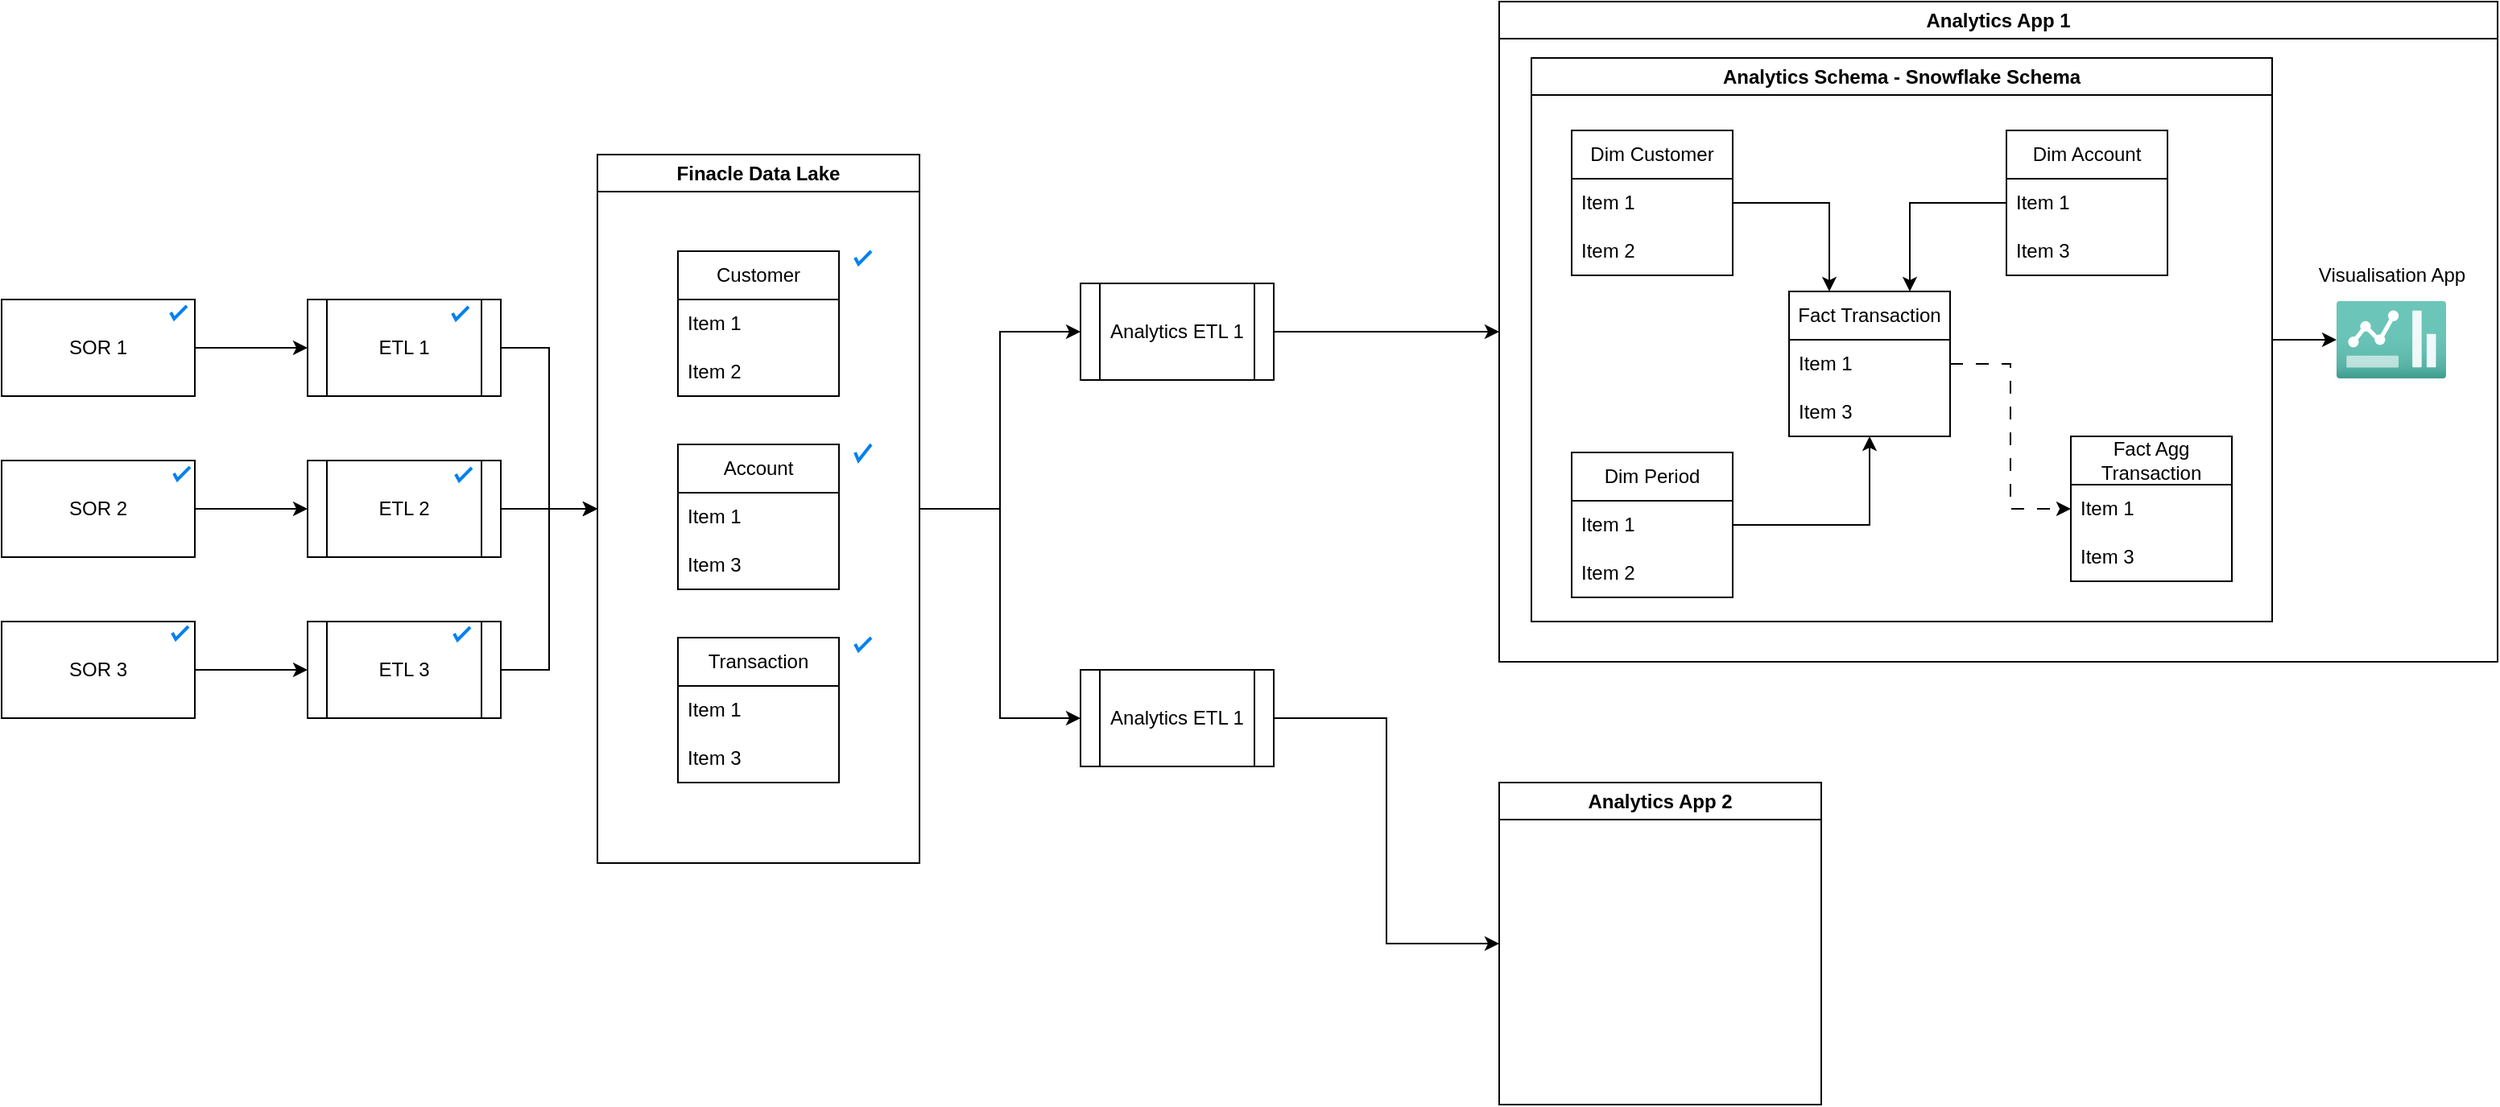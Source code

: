<mxfile version="28.0.6">
  <diagram name="Page-1" id="o7vMPBndVuw8qitjOjHM">
    <mxGraphModel dx="998" dy="1812" grid="1" gridSize="10" guides="1" tooltips="1" connect="1" arrows="1" fold="1" page="1" pageScale="1" pageWidth="827" pageHeight="1169" math="0" shadow="0">
      <root>
        <mxCell id="0" />
        <mxCell id="1" parent="0" />
        <mxCell id="pMqvErgknjrirHJc3UkE-22" value="" style="edgeStyle=orthogonalEdgeStyle;rounded=0;orthogonalLoop=1;jettySize=auto;html=1;" parent="1" source="pMqvErgknjrirHJc3UkE-1" target="pMqvErgknjrirHJc3UkE-4" edge="1">
          <mxGeometry relative="1" as="geometry" />
        </mxCell>
        <mxCell id="pMqvErgknjrirHJc3UkE-1" value="SOR 1" style="rounded=0;whiteSpace=wrap;html=1;" parent="1" vertex="1">
          <mxGeometry x="50" y="150" width="120" height="60" as="geometry" />
        </mxCell>
        <mxCell id="pMqvErgknjrirHJc3UkE-23" value="" style="edgeStyle=orthogonalEdgeStyle;rounded=0;orthogonalLoop=1;jettySize=auto;html=1;" parent="1" source="pMqvErgknjrirHJc3UkE-2" target="pMqvErgknjrirHJc3UkE-6" edge="1">
          <mxGeometry relative="1" as="geometry" />
        </mxCell>
        <mxCell id="pMqvErgknjrirHJc3UkE-2" value="SOR 2" style="rounded=0;whiteSpace=wrap;html=1;" parent="1" vertex="1">
          <mxGeometry x="50" y="250" width="120" height="60" as="geometry" />
        </mxCell>
        <mxCell id="pMqvErgknjrirHJc3UkE-24" value="" style="edgeStyle=orthogonalEdgeStyle;rounded=0;orthogonalLoop=1;jettySize=auto;html=1;" parent="1" source="pMqvErgknjrirHJc3UkE-3" target="pMqvErgknjrirHJc3UkE-5" edge="1">
          <mxGeometry relative="1" as="geometry" />
        </mxCell>
        <mxCell id="pMqvErgknjrirHJc3UkE-3" value="SOR 3" style="rounded=0;whiteSpace=wrap;html=1;" parent="1" vertex="1">
          <mxGeometry x="50" y="350" width="120" height="60" as="geometry" />
        </mxCell>
        <mxCell id="pMqvErgknjrirHJc3UkE-19" style="edgeStyle=orthogonalEdgeStyle;rounded=0;orthogonalLoop=1;jettySize=auto;html=1;entryX=0;entryY=0.5;entryDx=0;entryDy=0;" parent="1" source="pMqvErgknjrirHJc3UkE-4" target="pMqvErgknjrirHJc3UkE-7" edge="1">
          <mxGeometry relative="1" as="geometry" />
        </mxCell>
        <mxCell id="pMqvErgknjrirHJc3UkE-4" value="ETL 1" style="shape=process;whiteSpace=wrap;html=1;backgroundOutline=1;" parent="1" vertex="1">
          <mxGeometry x="240" y="150" width="120" height="60" as="geometry" />
        </mxCell>
        <mxCell id="pMqvErgknjrirHJc3UkE-21" style="edgeStyle=orthogonalEdgeStyle;rounded=0;orthogonalLoop=1;jettySize=auto;html=1;entryX=0;entryY=0.5;entryDx=0;entryDy=0;" parent="1" source="pMqvErgknjrirHJc3UkE-5" target="pMqvErgknjrirHJc3UkE-7" edge="1">
          <mxGeometry relative="1" as="geometry" />
        </mxCell>
        <mxCell id="pMqvErgknjrirHJc3UkE-5" value="ETL 3" style="shape=process;whiteSpace=wrap;html=1;backgroundOutline=1;" parent="1" vertex="1">
          <mxGeometry x="240" y="350" width="120" height="60" as="geometry" />
        </mxCell>
        <mxCell id="pMqvErgknjrirHJc3UkE-20" style="edgeStyle=orthogonalEdgeStyle;rounded=0;orthogonalLoop=1;jettySize=auto;html=1;entryX=0;entryY=0.5;entryDx=0;entryDy=0;" parent="1" source="pMqvErgknjrirHJc3UkE-6" target="pMqvErgknjrirHJc3UkE-7" edge="1">
          <mxGeometry relative="1" as="geometry" />
        </mxCell>
        <mxCell id="pMqvErgknjrirHJc3UkE-6" value="ETL 2" style="shape=process;whiteSpace=wrap;html=1;backgroundOutline=1;" parent="1" vertex="1">
          <mxGeometry x="240" y="250" width="120" height="60" as="geometry" />
        </mxCell>
        <mxCell id="Kfd8tbkBQcZjYO2IM3YY-15" style="edgeStyle=orthogonalEdgeStyle;rounded=0;orthogonalLoop=1;jettySize=auto;html=1;entryX=0;entryY=0.5;entryDx=0;entryDy=0;" parent="1" source="pMqvErgknjrirHJc3UkE-7" target="Kfd8tbkBQcZjYO2IM3YY-4" edge="1">
          <mxGeometry relative="1" as="geometry" />
        </mxCell>
        <mxCell id="Kfd8tbkBQcZjYO2IM3YY-41" style="edgeStyle=orthogonalEdgeStyle;rounded=0;orthogonalLoop=1;jettySize=auto;html=1;" parent="1" source="pMqvErgknjrirHJc3UkE-7" target="Kfd8tbkBQcZjYO2IM3YY-40" edge="1">
          <mxGeometry relative="1" as="geometry" />
        </mxCell>
        <mxCell id="pMqvErgknjrirHJc3UkE-7" value="Finacle Data Lake" style="swimlane;whiteSpace=wrap;html=1;" parent="1" vertex="1">
          <mxGeometry x="420" y="60" width="200" height="440" as="geometry" />
        </mxCell>
        <mxCell id="pMqvErgknjrirHJc3UkE-8" value="Customer" style="swimlane;fontStyle=0;childLayout=stackLayout;horizontal=1;startSize=30;horizontalStack=0;resizeParent=1;resizeParentMax=0;resizeLast=0;collapsible=1;marginBottom=0;whiteSpace=wrap;html=1;" parent="pMqvErgknjrirHJc3UkE-7" vertex="1">
          <mxGeometry x="50" y="60" width="100" height="90" as="geometry" />
        </mxCell>
        <mxCell id="pMqvErgknjrirHJc3UkE-9" value="Item 1" style="text;strokeColor=none;fillColor=none;align=left;verticalAlign=middle;spacingLeft=4;spacingRight=4;overflow=hidden;points=[[0,0.5],[1,0.5]];portConstraint=eastwest;rotatable=0;whiteSpace=wrap;html=1;" parent="pMqvErgknjrirHJc3UkE-8" vertex="1">
          <mxGeometry y="30" width="100" height="30" as="geometry" />
        </mxCell>
        <mxCell id="pMqvErgknjrirHJc3UkE-10" value="Item 2" style="text;strokeColor=none;fillColor=none;align=left;verticalAlign=middle;spacingLeft=4;spacingRight=4;overflow=hidden;points=[[0,0.5],[1,0.5]];portConstraint=eastwest;rotatable=0;whiteSpace=wrap;html=1;" parent="pMqvErgknjrirHJc3UkE-8" vertex="1">
          <mxGeometry y="60" width="100" height="30" as="geometry" />
        </mxCell>
        <mxCell id="pMqvErgknjrirHJc3UkE-12" value="Account" style="swimlane;fontStyle=0;childLayout=stackLayout;horizontal=1;startSize=30;horizontalStack=0;resizeParent=1;resizeParentMax=0;resizeLast=0;collapsible=1;marginBottom=0;whiteSpace=wrap;html=1;" parent="pMqvErgknjrirHJc3UkE-7" vertex="1">
          <mxGeometry x="50" y="180" width="100" height="90" as="geometry" />
        </mxCell>
        <mxCell id="pMqvErgknjrirHJc3UkE-13" value="Item 1" style="text;strokeColor=none;fillColor=none;align=left;verticalAlign=middle;spacingLeft=4;spacingRight=4;overflow=hidden;points=[[0,0.5],[1,0.5]];portConstraint=eastwest;rotatable=0;whiteSpace=wrap;html=1;" parent="pMqvErgknjrirHJc3UkE-12" vertex="1">
          <mxGeometry y="30" width="100" height="30" as="geometry" />
        </mxCell>
        <mxCell id="pMqvErgknjrirHJc3UkE-15" value="Item 3" style="text;strokeColor=none;fillColor=none;align=left;verticalAlign=middle;spacingLeft=4;spacingRight=4;overflow=hidden;points=[[0,0.5],[1,0.5]];portConstraint=eastwest;rotatable=0;whiteSpace=wrap;html=1;" parent="pMqvErgknjrirHJc3UkE-12" vertex="1">
          <mxGeometry y="60" width="100" height="30" as="geometry" />
        </mxCell>
        <mxCell id="Kfd8tbkBQcZjYO2IM3YY-1" value="Transaction" style="swimlane;fontStyle=0;childLayout=stackLayout;horizontal=1;startSize=30;horizontalStack=0;resizeParent=1;resizeParentMax=0;resizeLast=0;collapsible=1;marginBottom=0;whiteSpace=wrap;html=1;" parent="pMqvErgknjrirHJc3UkE-7" vertex="1">
          <mxGeometry x="50" y="300" width="100" height="90" as="geometry" />
        </mxCell>
        <mxCell id="Kfd8tbkBQcZjYO2IM3YY-2" value="Item 1" style="text;strokeColor=none;fillColor=none;align=left;verticalAlign=middle;spacingLeft=4;spacingRight=4;overflow=hidden;points=[[0,0.5],[1,0.5]];portConstraint=eastwest;rotatable=0;whiteSpace=wrap;html=1;" parent="Kfd8tbkBQcZjYO2IM3YY-1" vertex="1">
          <mxGeometry y="30" width="100" height="30" as="geometry" />
        </mxCell>
        <mxCell id="Kfd8tbkBQcZjYO2IM3YY-3" value="Item 3" style="text;strokeColor=none;fillColor=none;align=left;verticalAlign=middle;spacingLeft=4;spacingRight=4;overflow=hidden;points=[[0,0.5],[1,0.5]];portConstraint=eastwest;rotatable=0;whiteSpace=wrap;html=1;" parent="Kfd8tbkBQcZjYO2IM3YY-1" vertex="1">
          <mxGeometry y="60" width="100" height="30" as="geometry" />
        </mxCell>
        <mxCell id="Kfd8tbkBQcZjYO2IM3YY-52" value="" style="html=1;verticalLabelPosition=bottom;labelBackgroundColor=#ffffff;verticalAlign=top;shadow=0;dashed=0;strokeWidth=2;shape=mxgraph.ios7.misc.check;strokeColor=#0080f0;" parent="pMqvErgknjrirHJc3UkE-7" vertex="1">
          <mxGeometry x="160" y="60" width="10" height="8" as="geometry" />
        </mxCell>
        <mxCell id="Kfd8tbkBQcZjYO2IM3YY-54" value="" style="html=1;verticalLabelPosition=bottom;labelBackgroundColor=#ffffff;verticalAlign=top;shadow=0;dashed=0;strokeWidth=2;shape=mxgraph.ios7.misc.check;strokeColor=#0080f0;" parent="pMqvErgknjrirHJc3UkE-7" vertex="1">
          <mxGeometry x="160" y="180" width="10" height="10" as="geometry" />
        </mxCell>
        <mxCell id="Kfd8tbkBQcZjYO2IM3YY-16" style="edgeStyle=orthogonalEdgeStyle;rounded=0;orthogonalLoop=1;jettySize=auto;html=1;entryX=0;entryY=0.5;entryDx=0;entryDy=0;" parent="1" source="Kfd8tbkBQcZjYO2IM3YY-4" target="Kfd8tbkBQcZjYO2IM3YY-5" edge="1">
          <mxGeometry relative="1" as="geometry" />
        </mxCell>
        <mxCell id="Kfd8tbkBQcZjYO2IM3YY-4" value="Analytics ETL 1" style="shape=process;whiteSpace=wrap;html=1;backgroundOutline=1;" parent="1" vertex="1">
          <mxGeometry x="720" y="140" width="120" height="60" as="geometry" />
        </mxCell>
        <mxCell id="Kfd8tbkBQcZjYO2IM3YY-5" value="Analytics App 1" style="swimlane;whiteSpace=wrap;html=1;startSize=23;" parent="1" vertex="1">
          <mxGeometry x="980" y="-35" width="620" height="410" as="geometry" />
        </mxCell>
        <mxCell id="_FaIDGt9qHq3RFplHSfq-1" value="" style="image;aspect=fixed;html=1;points=[];align=center;fontSize=12;image=img/lib/azure2/general/Dashboard2.svg;" vertex="1" parent="Kfd8tbkBQcZjYO2IM3YY-5">
          <mxGeometry x="520" y="186" width="68" height="48" as="geometry" />
        </mxCell>
        <mxCell id="_FaIDGt9qHq3RFplHSfq-3" value="" style="edgeStyle=orthogonalEdgeStyle;rounded=0;orthogonalLoop=1;jettySize=auto;html=1;" edge="1" parent="Kfd8tbkBQcZjYO2IM3YY-5" source="_FaIDGt9qHq3RFplHSfq-2" target="_FaIDGt9qHq3RFplHSfq-1">
          <mxGeometry relative="1" as="geometry" />
        </mxCell>
        <mxCell id="_FaIDGt9qHq3RFplHSfq-2" value="Analytics Schema - Snowflake Schema" style="swimlane;whiteSpace=wrap;html=1;" vertex="1" parent="Kfd8tbkBQcZjYO2IM3YY-5">
          <mxGeometry x="20" y="35" width="460" height="350" as="geometry" />
        </mxCell>
        <mxCell id="Kfd8tbkBQcZjYO2IM3YY-21" style="edgeStyle=orthogonalEdgeStyle;rounded=0;orthogonalLoop=1;jettySize=auto;html=1;entryX=0.25;entryY=0;entryDx=0;entryDy=0;" parent="_FaIDGt9qHq3RFplHSfq-2" source="Kfd8tbkBQcZjYO2IM3YY-6" target="Kfd8tbkBQcZjYO2IM3YY-12" edge="1">
          <mxGeometry relative="1" as="geometry" />
        </mxCell>
        <mxCell id="Kfd8tbkBQcZjYO2IM3YY-6" value="Dim Customer" style="swimlane;fontStyle=0;childLayout=stackLayout;horizontal=1;startSize=30;horizontalStack=0;resizeParent=1;resizeParentMax=0;resizeLast=0;collapsible=1;marginBottom=0;whiteSpace=wrap;html=1;" parent="_FaIDGt9qHq3RFplHSfq-2" vertex="1">
          <mxGeometry x="25" y="45" width="100" height="90" as="geometry" />
        </mxCell>
        <mxCell id="Kfd8tbkBQcZjYO2IM3YY-7" value="Item 1" style="text;strokeColor=none;fillColor=none;align=left;verticalAlign=middle;spacingLeft=4;spacingRight=4;overflow=hidden;points=[[0,0.5],[1,0.5]];portConstraint=eastwest;rotatable=0;whiteSpace=wrap;html=1;" parent="Kfd8tbkBQcZjYO2IM3YY-6" vertex="1">
          <mxGeometry y="30" width="100" height="30" as="geometry" />
        </mxCell>
        <mxCell id="Kfd8tbkBQcZjYO2IM3YY-8" value="Item 2" style="text;strokeColor=none;fillColor=none;align=left;verticalAlign=middle;spacingLeft=4;spacingRight=4;overflow=hidden;points=[[0,0.5],[1,0.5]];portConstraint=eastwest;rotatable=0;whiteSpace=wrap;html=1;" parent="Kfd8tbkBQcZjYO2IM3YY-6" vertex="1">
          <mxGeometry y="60" width="100" height="30" as="geometry" />
        </mxCell>
        <mxCell id="Kfd8tbkBQcZjYO2IM3YY-22" style="edgeStyle=orthogonalEdgeStyle;rounded=0;orthogonalLoop=1;jettySize=auto;html=1;entryX=0.75;entryY=0;entryDx=0;entryDy=0;" parent="_FaIDGt9qHq3RFplHSfq-2" source="Kfd8tbkBQcZjYO2IM3YY-9" target="Kfd8tbkBQcZjYO2IM3YY-12" edge="1">
          <mxGeometry relative="1" as="geometry" />
        </mxCell>
        <mxCell id="Kfd8tbkBQcZjYO2IM3YY-9" value="Dim Account" style="swimlane;fontStyle=0;childLayout=stackLayout;horizontal=1;startSize=30;horizontalStack=0;resizeParent=1;resizeParentMax=0;resizeLast=0;collapsible=1;marginBottom=0;whiteSpace=wrap;html=1;" parent="_FaIDGt9qHq3RFplHSfq-2" vertex="1">
          <mxGeometry x="295" y="45" width="100" height="90" as="geometry" />
        </mxCell>
        <mxCell id="Kfd8tbkBQcZjYO2IM3YY-10" value="Item 1" style="text;strokeColor=none;fillColor=none;align=left;verticalAlign=middle;spacingLeft=4;spacingRight=4;overflow=hidden;points=[[0,0.5],[1,0.5]];portConstraint=eastwest;rotatable=0;whiteSpace=wrap;html=1;" parent="Kfd8tbkBQcZjYO2IM3YY-9" vertex="1">
          <mxGeometry y="30" width="100" height="30" as="geometry" />
        </mxCell>
        <mxCell id="Kfd8tbkBQcZjYO2IM3YY-11" value="Item 3" style="text;strokeColor=none;fillColor=none;align=left;verticalAlign=middle;spacingLeft=4;spacingRight=4;overflow=hidden;points=[[0,0.5],[1,0.5]];portConstraint=eastwest;rotatable=0;whiteSpace=wrap;html=1;" parent="Kfd8tbkBQcZjYO2IM3YY-9" vertex="1">
          <mxGeometry y="60" width="100" height="30" as="geometry" />
        </mxCell>
        <mxCell id="Kfd8tbkBQcZjYO2IM3YY-38" style="edgeStyle=orthogonalEdgeStyle;rounded=0;orthogonalLoop=1;jettySize=auto;html=1;dashed=1;dashPattern=8 8;" parent="_FaIDGt9qHq3RFplHSfq-2" source="Kfd8tbkBQcZjYO2IM3YY-12" target="Kfd8tbkBQcZjYO2IM3YY-29" edge="1">
          <mxGeometry relative="1" as="geometry" />
        </mxCell>
        <mxCell id="Kfd8tbkBQcZjYO2IM3YY-12" value="Fact Transaction" style="swimlane;fontStyle=0;childLayout=stackLayout;horizontal=1;startSize=30;horizontalStack=0;resizeParent=1;resizeParentMax=0;resizeLast=0;collapsible=1;marginBottom=0;whiteSpace=wrap;html=1;" parent="_FaIDGt9qHq3RFplHSfq-2" vertex="1">
          <mxGeometry x="160" y="145" width="100" height="90" as="geometry" />
        </mxCell>
        <mxCell id="Kfd8tbkBQcZjYO2IM3YY-13" value="Item 1" style="text;strokeColor=none;fillColor=none;align=left;verticalAlign=middle;spacingLeft=4;spacingRight=4;overflow=hidden;points=[[0,0.5],[1,0.5]];portConstraint=eastwest;rotatable=0;whiteSpace=wrap;html=1;" parent="Kfd8tbkBQcZjYO2IM3YY-12" vertex="1">
          <mxGeometry y="30" width="100" height="30" as="geometry" />
        </mxCell>
        <mxCell id="Kfd8tbkBQcZjYO2IM3YY-14" value="Item 3" style="text;strokeColor=none;fillColor=none;align=left;verticalAlign=middle;spacingLeft=4;spacingRight=4;overflow=hidden;points=[[0,0.5],[1,0.5]];portConstraint=eastwest;rotatable=0;whiteSpace=wrap;html=1;" parent="Kfd8tbkBQcZjYO2IM3YY-12" vertex="1">
          <mxGeometry y="60" width="100" height="30" as="geometry" />
        </mxCell>
        <mxCell id="Kfd8tbkBQcZjYO2IM3YY-28" style="edgeStyle=orthogonalEdgeStyle;rounded=0;orthogonalLoop=1;jettySize=auto;html=1;" parent="_FaIDGt9qHq3RFplHSfq-2" source="Kfd8tbkBQcZjYO2IM3YY-23" target="Kfd8tbkBQcZjYO2IM3YY-12" edge="1">
          <mxGeometry relative="1" as="geometry" />
        </mxCell>
        <mxCell id="Kfd8tbkBQcZjYO2IM3YY-23" value="Dim Period" style="swimlane;fontStyle=0;childLayout=stackLayout;horizontal=1;startSize=30;horizontalStack=0;resizeParent=1;resizeParentMax=0;resizeLast=0;collapsible=1;marginBottom=0;whiteSpace=wrap;html=1;" parent="_FaIDGt9qHq3RFplHSfq-2" vertex="1">
          <mxGeometry x="25" y="245" width="100" height="90" as="geometry" />
        </mxCell>
        <mxCell id="Kfd8tbkBQcZjYO2IM3YY-24" value="Item 1" style="text;strokeColor=none;fillColor=none;align=left;verticalAlign=middle;spacingLeft=4;spacingRight=4;overflow=hidden;points=[[0,0.5],[1,0.5]];portConstraint=eastwest;rotatable=0;whiteSpace=wrap;html=1;" parent="Kfd8tbkBQcZjYO2IM3YY-23" vertex="1">
          <mxGeometry y="30" width="100" height="30" as="geometry" />
        </mxCell>
        <mxCell id="Kfd8tbkBQcZjYO2IM3YY-25" value="Item 2" style="text;strokeColor=none;fillColor=none;align=left;verticalAlign=middle;spacingLeft=4;spacingRight=4;overflow=hidden;points=[[0,0.5],[1,0.5]];portConstraint=eastwest;rotatable=0;whiteSpace=wrap;html=1;" parent="Kfd8tbkBQcZjYO2IM3YY-23" vertex="1">
          <mxGeometry y="60" width="100" height="30" as="geometry" />
        </mxCell>
        <mxCell id="Kfd8tbkBQcZjYO2IM3YY-29" value="Fact Agg Transaction" style="swimlane;fontStyle=0;childLayout=stackLayout;horizontal=1;startSize=30;horizontalStack=0;resizeParent=1;resizeParentMax=0;resizeLast=0;collapsible=1;marginBottom=0;whiteSpace=wrap;html=1;" parent="_FaIDGt9qHq3RFplHSfq-2" vertex="1">
          <mxGeometry x="335" y="235" width="100" height="90" as="geometry" />
        </mxCell>
        <mxCell id="Kfd8tbkBQcZjYO2IM3YY-30" value="Item 1" style="text;strokeColor=none;fillColor=none;align=left;verticalAlign=middle;spacingLeft=4;spacingRight=4;overflow=hidden;points=[[0,0.5],[1,0.5]];portConstraint=eastwest;rotatable=0;whiteSpace=wrap;html=1;" parent="Kfd8tbkBQcZjYO2IM3YY-29" vertex="1">
          <mxGeometry y="30" width="100" height="30" as="geometry" />
        </mxCell>
        <mxCell id="Kfd8tbkBQcZjYO2IM3YY-31" value="Item 3" style="text;strokeColor=none;fillColor=none;align=left;verticalAlign=middle;spacingLeft=4;spacingRight=4;overflow=hidden;points=[[0,0.5],[1,0.5]];portConstraint=eastwest;rotatable=0;whiteSpace=wrap;html=1;" parent="Kfd8tbkBQcZjYO2IM3YY-29" vertex="1">
          <mxGeometry y="60" width="100" height="30" as="geometry" />
        </mxCell>
        <mxCell id="_FaIDGt9qHq3RFplHSfq-4" value="Visualisation App" style="text;html=1;align=center;verticalAlign=middle;resizable=0;points=[];autosize=1;strokeColor=none;fillColor=none;" vertex="1" parent="Kfd8tbkBQcZjYO2IM3YY-5">
          <mxGeometry x="499" y="155" width="110" height="30" as="geometry" />
        </mxCell>
        <mxCell id="Kfd8tbkBQcZjYO2IM3YY-37" value="Analytics App 2" style="swimlane;whiteSpace=wrap;html=1;" parent="1" vertex="1">
          <mxGeometry x="980" y="450" width="200" height="200" as="geometry" />
        </mxCell>
        <mxCell id="Kfd8tbkBQcZjYO2IM3YY-42" style="edgeStyle=orthogonalEdgeStyle;rounded=0;orthogonalLoop=1;jettySize=auto;html=1;entryX=0;entryY=0.5;entryDx=0;entryDy=0;" parent="1" source="Kfd8tbkBQcZjYO2IM3YY-40" target="Kfd8tbkBQcZjYO2IM3YY-37" edge="1">
          <mxGeometry relative="1" as="geometry" />
        </mxCell>
        <mxCell id="Kfd8tbkBQcZjYO2IM3YY-40" value="Analytics ETL 1" style="shape=process;whiteSpace=wrap;html=1;backgroundOutline=1;" parent="1" vertex="1">
          <mxGeometry x="720" y="380" width="120" height="60" as="geometry" />
        </mxCell>
        <mxCell id="Kfd8tbkBQcZjYO2IM3YY-43" value="" style="html=1;verticalLabelPosition=bottom;labelBackgroundColor=#ffffff;verticalAlign=top;shadow=0;dashed=0;strokeWidth=2;shape=mxgraph.ios7.misc.check;strokeColor=#0080f0;" parent="1" vertex="1">
          <mxGeometry x="155" y="154" width="10" height="8" as="geometry" />
        </mxCell>
        <mxCell id="Kfd8tbkBQcZjYO2IM3YY-44" value="" style="html=1;verticalLabelPosition=bottom;labelBackgroundColor=#ffffff;verticalAlign=top;shadow=0;dashed=0;strokeWidth=2;shape=mxgraph.ios7.misc.check;strokeColor=#0080f0;" parent="1" vertex="1">
          <mxGeometry x="157" y="254" width="10" height="8" as="geometry" />
        </mxCell>
        <mxCell id="Kfd8tbkBQcZjYO2IM3YY-46" value="" style="html=1;verticalLabelPosition=bottom;labelBackgroundColor=#ffffff;verticalAlign=top;shadow=0;dashed=0;strokeWidth=2;shape=mxgraph.ios7.misc.check;strokeColor=#0080f0;" parent="1" vertex="1">
          <mxGeometry x="156" y="353" width="10" height="8" as="geometry" />
        </mxCell>
        <mxCell id="Kfd8tbkBQcZjYO2IM3YY-47" value="" style="html=1;verticalLabelPosition=bottom;labelBackgroundColor=#ffffff;verticalAlign=top;shadow=0;dashed=0;strokeWidth=2;shape=mxgraph.ios7.misc.check;strokeColor=#0080f0;" parent="1" vertex="1">
          <mxGeometry x="330" y="154.5" width="10" height="8" as="geometry" />
        </mxCell>
        <mxCell id="Kfd8tbkBQcZjYO2IM3YY-48" value="" style="html=1;verticalLabelPosition=bottom;labelBackgroundColor=#ffffff;verticalAlign=top;shadow=0;dashed=0;strokeWidth=2;shape=mxgraph.ios7.misc.check;strokeColor=#0080f0;" parent="1" vertex="1">
          <mxGeometry x="332" y="254.5" width="10" height="8" as="geometry" />
        </mxCell>
        <mxCell id="Kfd8tbkBQcZjYO2IM3YY-49" value="" style="html=1;verticalLabelPosition=bottom;labelBackgroundColor=#ffffff;verticalAlign=top;shadow=0;dashed=0;strokeWidth=2;shape=mxgraph.ios7.misc.check;strokeColor=#0080f0;" parent="1" vertex="1">
          <mxGeometry x="331" y="353.5" width="10" height="8" as="geometry" />
        </mxCell>
        <mxCell id="Kfd8tbkBQcZjYO2IM3YY-55" value="" style="html=1;verticalLabelPosition=bottom;labelBackgroundColor=#ffffff;verticalAlign=top;shadow=0;dashed=0;strokeWidth=2;shape=mxgraph.ios7.misc.check;strokeColor=#0080f0;" parent="1" vertex="1">
          <mxGeometry x="580" y="360" width="10" height="8" as="geometry" />
        </mxCell>
      </root>
    </mxGraphModel>
  </diagram>
</mxfile>
